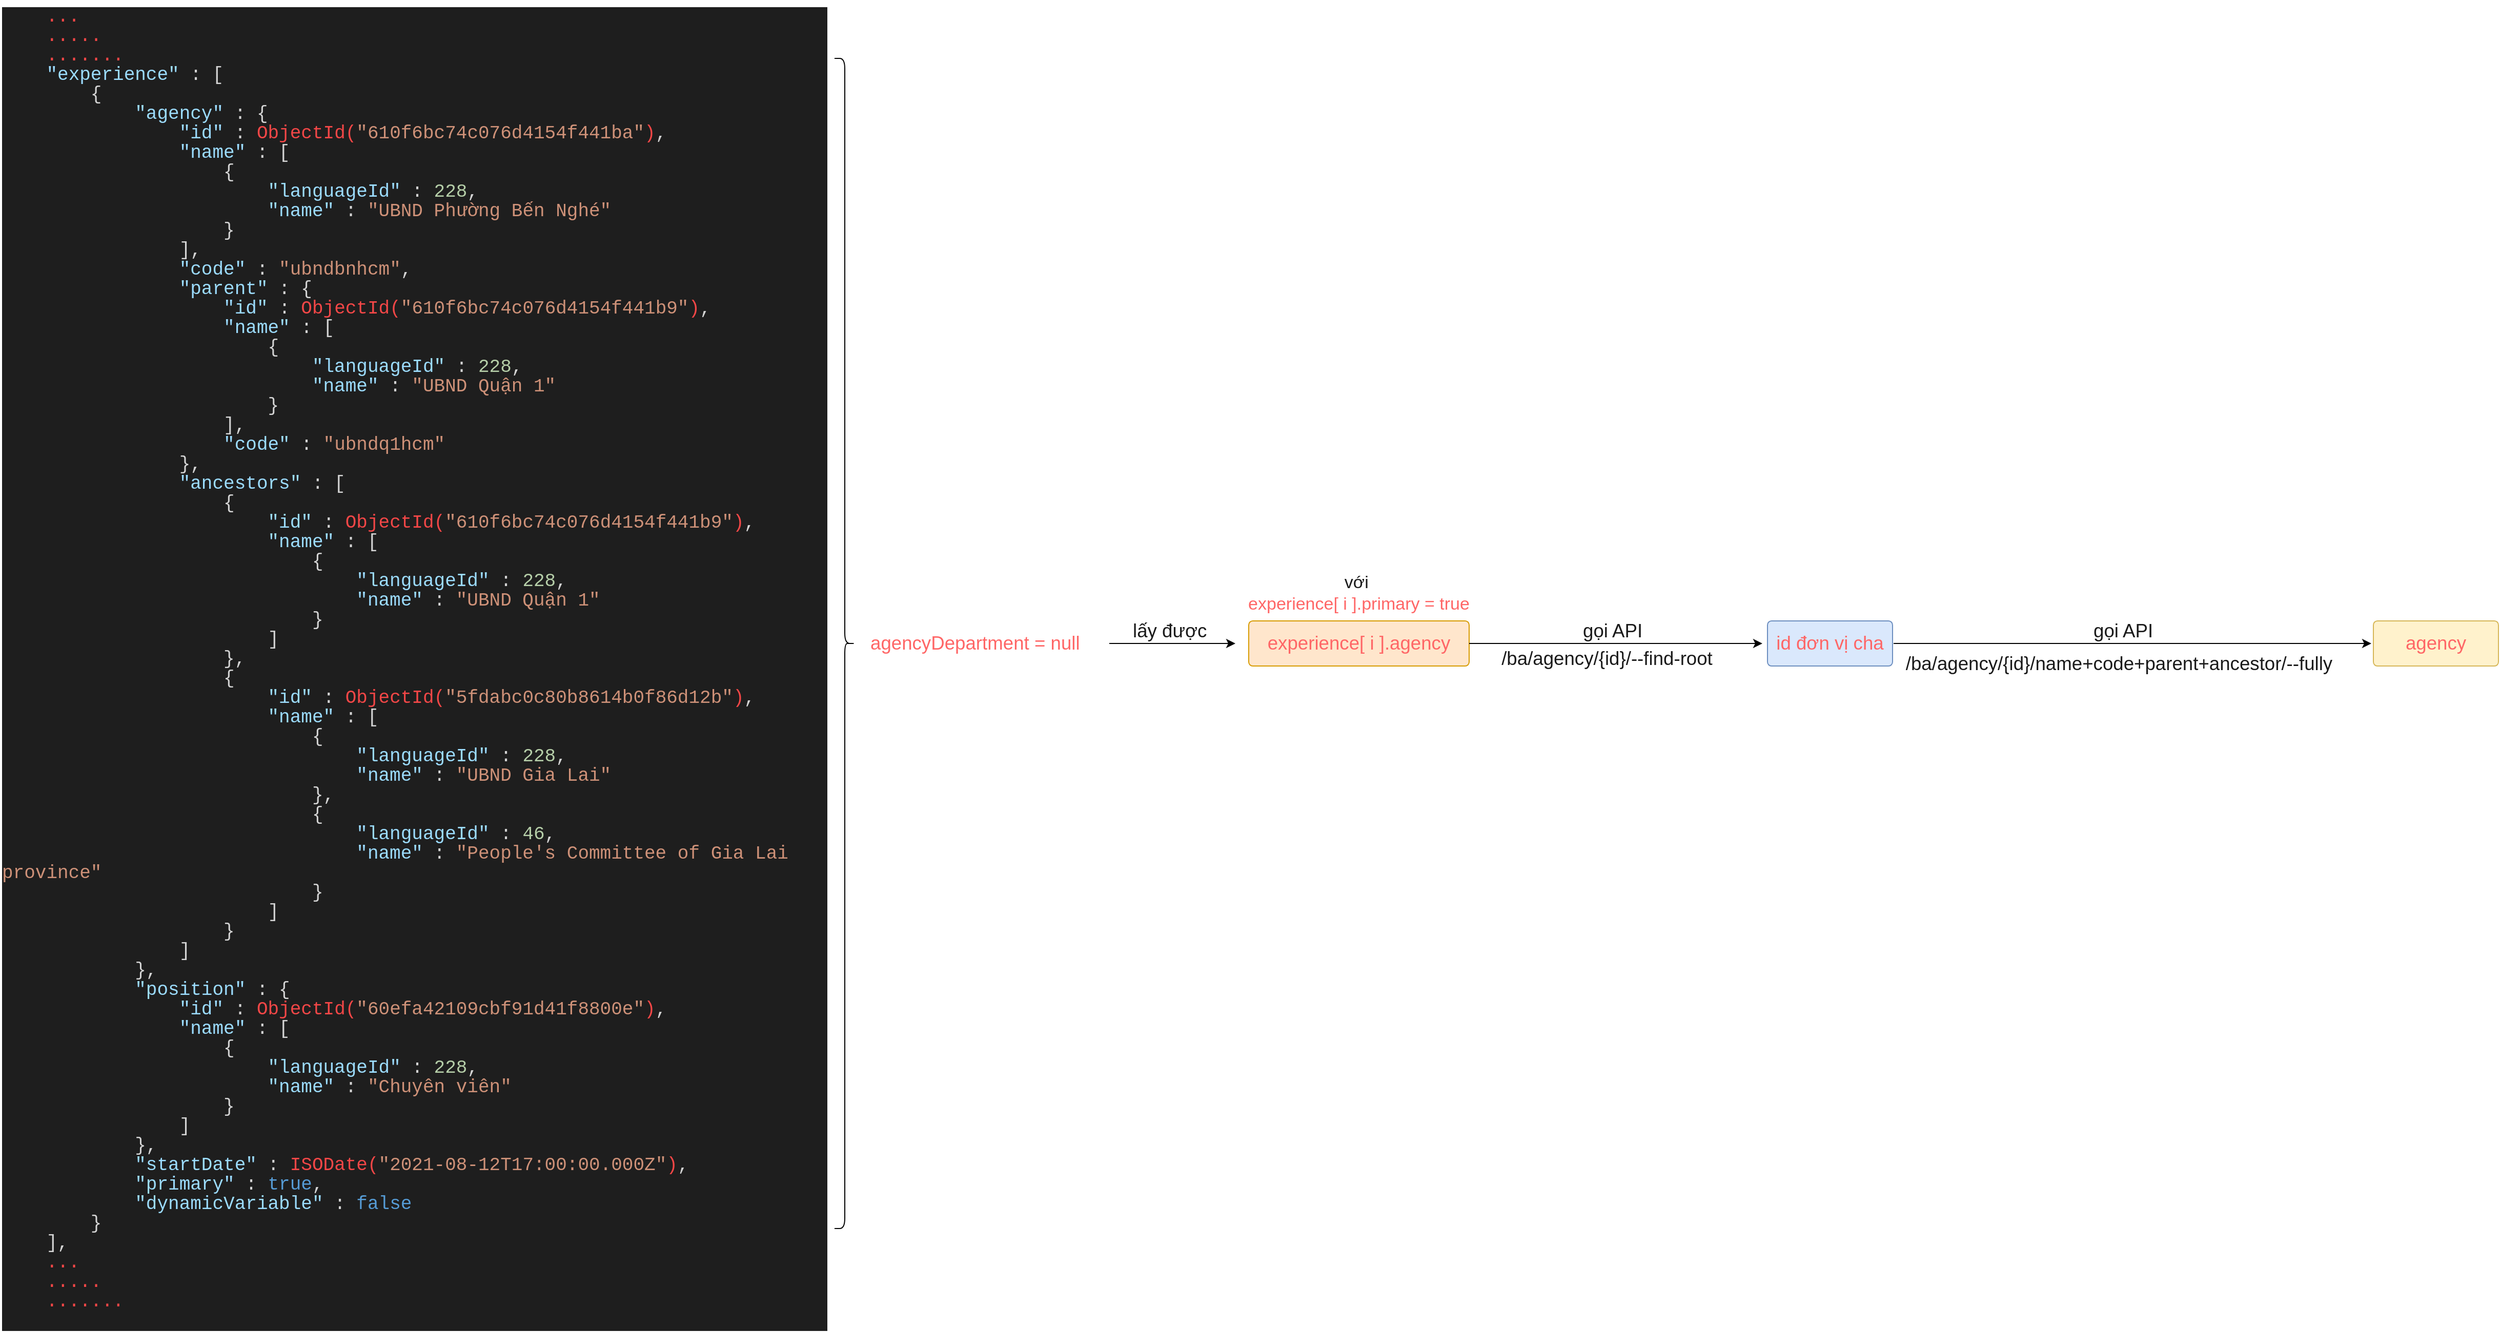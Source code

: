 <mxfile version="16.6.2" type="github">
  <diagram id="NZ3QZ4eZ0BAs92c2d-tE" name="Page-1">
    <mxGraphModel dx="870" dy="475" grid="0" gridSize="10" guides="1" tooltips="1" connect="1" arrows="1" fold="1" page="1" pageScale="1" pageWidth="4681" pageHeight="3300" math="0" shadow="0">
      <root>
        <mxCell id="0" />
        <mxCell id="1" parent="0" />
        <mxCell id="aaJU3hRqsd-_yZJHbKK0-4" value="&lt;div style=&quot;color: rgb(212 , 212 , 212) ; background-color: rgb(30 , 30 , 30) ; font-family: &amp;#34;consolas&amp;#34; , &amp;#34;courier new&amp;#34; , monospace ; font-weight: normal ; line-height: 19px ; font-size: 18px&quot;&gt;&lt;div&gt;&lt;/div&gt;&lt;div&gt;&lt;span style=&quot;color: #d4d4d4&quot;&gt;&amp;nbsp; &amp;nbsp; &lt;/span&gt;&lt;span style=&quot;color: #f44747&quot;&gt;...&lt;/span&gt;&lt;/div&gt;&lt;div&gt;&lt;span style=&quot;color: #d4d4d4&quot;&gt;&amp;nbsp; &amp;nbsp; &lt;/span&gt;&lt;span style=&quot;color: #f44747&quot;&gt;.....&lt;/span&gt;&lt;/div&gt;&lt;div&gt;&lt;span style=&quot;color: #d4d4d4&quot;&gt;&amp;nbsp; &amp;nbsp; &lt;/span&gt;&lt;span style=&quot;color: #f44747&quot;&gt;.......&lt;/span&gt;&lt;/div&gt;&lt;div&gt;&lt;span style=&quot;color: #d4d4d4&quot;&gt;&amp;nbsp; &amp;nbsp; &lt;/span&gt;&lt;span style=&quot;color: #9cdcfe&quot;&gt;&quot;experience&quot;&lt;/span&gt;&lt;span style=&quot;color: #d4d4d4&quot;&gt; : [ &lt;/span&gt;&lt;/div&gt;&lt;div&gt;&lt;span style=&quot;color: #d4d4d4&quot;&gt;&amp;nbsp; &amp;nbsp; &amp;nbsp; &amp;nbsp; {&lt;/span&gt;&lt;/div&gt;&lt;div&gt;&lt;span style=&quot;color: #d4d4d4&quot;&gt;&amp;nbsp; &amp;nbsp; &amp;nbsp; &amp;nbsp; &amp;nbsp; &amp;nbsp; &lt;/span&gt;&lt;span style=&quot;color: #9cdcfe&quot;&gt;&quot;agency&quot;&lt;/span&gt;&lt;span style=&quot;color: #d4d4d4&quot;&gt; : {&lt;/span&gt;&lt;/div&gt;&lt;div&gt;&lt;span style=&quot;color: #d4d4d4&quot;&gt;&amp;nbsp; &amp;nbsp; &amp;nbsp; &amp;nbsp; &amp;nbsp; &amp;nbsp; &amp;nbsp; &amp;nbsp; &lt;/span&gt;&lt;span style=&quot;color: #9cdcfe&quot;&gt;&quot;id&quot;&lt;/span&gt;&lt;span style=&quot;color: #d4d4d4&quot;&gt; : &lt;/span&gt;&lt;span style=&quot;color: #f44747&quot;&gt;ObjectId(&lt;/span&gt;&lt;span style=&quot;color: #ce9178&quot;&gt;&quot;610f6bc74c076d4154f441ba&quot;&lt;/span&gt;&lt;span style=&quot;color: #f44747&quot;&gt;)&lt;/span&gt;&lt;span style=&quot;color: #d4d4d4&quot;&gt;,&lt;/span&gt;&lt;/div&gt;&lt;div&gt;&lt;span style=&quot;color: #d4d4d4&quot;&gt;&amp;nbsp; &amp;nbsp; &amp;nbsp; &amp;nbsp; &amp;nbsp; &amp;nbsp; &amp;nbsp; &amp;nbsp; &lt;/span&gt;&lt;span style=&quot;color: #9cdcfe&quot;&gt;&quot;name&quot;&lt;/span&gt;&lt;span style=&quot;color: #d4d4d4&quot;&gt; : [ &lt;/span&gt;&lt;/div&gt;&lt;div&gt;&lt;span style=&quot;color: #d4d4d4&quot;&gt;&amp;nbsp; &amp;nbsp; &amp;nbsp; &amp;nbsp; &amp;nbsp; &amp;nbsp; &amp;nbsp; &amp;nbsp; &amp;nbsp; &amp;nbsp; {&lt;/span&gt;&lt;/div&gt;&lt;div&gt;&lt;span style=&quot;color: #d4d4d4&quot;&gt;&amp;nbsp; &amp;nbsp; &amp;nbsp; &amp;nbsp; &amp;nbsp; &amp;nbsp; &amp;nbsp; &amp;nbsp; &amp;nbsp; &amp;nbsp; &amp;nbsp; &amp;nbsp; &lt;/span&gt;&lt;span style=&quot;color: #9cdcfe&quot;&gt;&quot;languageId&quot;&lt;/span&gt;&lt;span style=&quot;color: #d4d4d4&quot;&gt; : &lt;/span&gt;&lt;span style=&quot;color: #b5cea8&quot;&gt;228&lt;/span&gt;&lt;span style=&quot;color: #d4d4d4&quot;&gt;,&lt;/span&gt;&lt;/div&gt;&lt;div&gt;&lt;span style=&quot;color: #d4d4d4&quot;&gt;&amp;nbsp; &amp;nbsp; &amp;nbsp; &amp;nbsp; &amp;nbsp; &amp;nbsp; &amp;nbsp; &amp;nbsp; &amp;nbsp; &amp;nbsp; &amp;nbsp; &amp;nbsp; &lt;/span&gt;&lt;span style=&quot;color: #9cdcfe&quot;&gt;&quot;name&quot;&lt;/span&gt;&lt;span style=&quot;color: #d4d4d4&quot;&gt; : &lt;/span&gt;&lt;span style=&quot;color: #ce9178&quot;&gt;&quot;UBND Phường Bến Nghé&quot;&lt;/span&gt;&lt;/div&gt;&lt;div&gt;&lt;span style=&quot;color: #d4d4d4&quot;&gt;&amp;nbsp; &amp;nbsp; &amp;nbsp; &amp;nbsp; &amp;nbsp; &amp;nbsp; &amp;nbsp; &amp;nbsp; &amp;nbsp; &amp;nbsp; }&lt;/span&gt;&lt;/div&gt;&lt;div&gt;&lt;span style=&quot;color: #d4d4d4&quot;&gt;&amp;nbsp; &amp;nbsp; &amp;nbsp; &amp;nbsp; &amp;nbsp; &amp;nbsp; &amp;nbsp; &amp;nbsp; ],&lt;/span&gt;&lt;/div&gt;&lt;div&gt;&lt;span style=&quot;color: #d4d4d4&quot;&gt;&amp;nbsp; &amp;nbsp; &amp;nbsp; &amp;nbsp; &amp;nbsp; &amp;nbsp; &amp;nbsp; &amp;nbsp; &lt;/span&gt;&lt;span style=&quot;color: #9cdcfe&quot;&gt;&quot;code&quot;&lt;/span&gt;&lt;span style=&quot;color: #d4d4d4&quot;&gt; : &lt;/span&gt;&lt;span style=&quot;color: #ce9178&quot;&gt;&quot;ubndbnhcm&quot;&lt;/span&gt;&lt;span style=&quot;color: #d4d4d4&quot;&gt;,&lt;/span&gt;&lt;/div&gt;&lt;div&gt;&lt;span style=&quot;color: #d4d4d4&quot;&gt;&amp;nbsp; &amp;nbsp; &amp;nbsp; &amp;nbsp; &amp;nbsp; &amp;nbsp; &amp;nbsp; &amp;nbsp; &lt;/span&gt;&lt;span style=&quot;color: #9cdcfe&quot;&gt;&quot;parent&quot;&lt;/span&gt;&lt;span style=&quot;color: #d4d4d4&quot;&gt; : {&lt;/span&gt;&lt;/div&gt;&lt;div&gt;&lt;span style=&quot;color: #d4d4d4&quot;&gt;&amp;nbsp; &amp;nbsp; &amp;nbsp; &amp;nbsp; &amp;nbsp; &amp;nbsp; &amp;nbsp; &amp;nbsp; &amp;nbsp; &amp;nbsp; &lt;/span&gt;&lt;span style=&quot;color: #9cdcfe&quot;&gt;&quot;id&quot;&lt;/span&gt;&lt;span style=&quot;color: #d4d4d4&quot;&gt; : &lt;/span&gt;&lt;span style=&quot;color: #f44747&quot;&gt;ObjectId(&lt;/span&gt;&lt;span style=&quot;color: #ce9178&quot;&gt;&quot;610f6bc74c076d4154f441b9&quot;&lt;/span&gt;&lt;span style=&quot;color: #f44747&quot;&gt;)&lt;/span&gt;&lt;span style=&quot;color: #d4d4d4&quot;&gt;,&lt;/span&gt;&lt;/div&gt;&lt;div&gt;&lt;span style=&quot;color: #d4d4d4&quot;&gt;&amp;nbsp; &amp;nbsp; &amp;nbsp; &amp;nbsp; &amp;nbsp; &amp;nbsp; &amp;nbsp; &amp;nbsp; &amp;nbsp; &amp;nbsp; &lt;/span&gt;&lt;span style=&quot;color: #9cdcfe&quot;&gt;&quot;name&quot;&lt;/span&gt;&lt;span style=&quot;color: #d4d4d4&quot;&gt; : [ &lt;/span&gt;&lt;/div&gt;&lt;div&gt;&lt;span style=&quot;color: #d4d4d4&quot;&gt;&amp;nbsp; &amp;nbsp; &amp;nbsp; &amp;nbsp; &amp;nbsp; &amp;nbsp; &amp;nbsp; &amp;nbsp; &amp;nbsp; &amp;nbsp; &amp;nbsp; &amp;nbsp; {&lt;/span&gt;&lt;/div&gt;&lt;div&gt;&lt;span style=&quot;color: #d4d4d4&quot;&gt;&amp;nbsp; &amp;nbsp; &amp;nbsp; &amp;nbsp; &amp;nbsp; &amp;nbsp; &amp;nbsp; &amp;nbsp; &amp;nbsp; &amp;nbsp; &amp;nbsp; &amp;nbsp; &amp;nbsp; &amp;nbsp; &lt;/span&gt;&lt;span style=&quot;color: #9cdcfe&quot;&gt;&quot;languageId&quot;&lt;/span&gt;&lt;span style=&quot;color: #d4d4d4&quot;&gt; : &lt;/span&gt;&lt;span style=&quot;color: #b5cea8&quot;&gt;228&lt;/span&gt;&lt;span style=&quot;color: #d4d4d4&quot;&gt;,&lt;/span&gt;&lt;/div&gt;&lt;div&gt;&lt;span style=&quot;color: #d4d4d4&quot;&gt;&amp;nbsp; &amp;nbsp; &amp;nbsp; &amp;nbsp; &amp;nbsp; &amp;nbsp; &amp;nbsp; &amp;nbsp; &amp;nbsp; &amp;nbsp; &amp;nbsp; &amp;nbsp; &amp;nbsp; &amp;nbsp; &lt;/span&gt;&lt;span style=&quot;color: #9cdcfe&quot;&gt;&quot;name&quot;&lt;/span&gt;&lt;span style=&quot;color: #d4d4d4&quot;&gt; : &lt;/span&gt;&lt;span style=&quot;color: #ce9178&quot;&gt;&quot;UBND Quận 1&quot;&lt;/span&gt;&lt;/div&gt;&lt;div&gt;&lt;span style=&quot;color: #d4d4d4&quot;&gt;&amp;nbsp; &amp;nbsp; &amp;nbsp; &amp;nbsp; &amp;nbsp; &amp;nbsp; &amp;nbsp; &amp;nbsp; &amp;nbsp; &amp;nbsp; &amp;nbsp; &amp;nbsp; }&lt;/span&gt;&lt;/div&gt;&lt;div&gt;&lt;span style=&quot;color: #d4d4d4&quot;&gt;&amp;nbsp; &amp;nbsp; &amp;nbsp; &amp;nbsp; &amp;nbsp; &amp;nbsp; &amp;nbsp; &amp;nbsp; &amp;nbsp; &amp;nbsp; ],&lt;/span&gt;&lt;/div&gt;&lt;div&gt;&lt;span style=&quot;color: #d4d4d4&quot;&gt;&amp;nbsp; &amp;nbsp; &amp;nbsp; &amp;nbsp; &amp;nbsp; &amp;nbsp; &amp;nbsp; &amp;nbsp; &amp;nbsp; &amp;nbsp; &lt;/span&gt;&lt;span style=&quot;color: #9cdcfe&quot;&gt;&quot;code&quot;&lt;/span&gt;&lt;span style=&quot;color: #d4d4d4&quot;&gt; : &lt;/span&gt;&lt;span style=&quot;color: #ce9178&quot;&gt;&quot;ubndq1hcm&quot;&lt;/span&gt;&lt;/div&gt;&lt;div&gt;&lt;span style=&quot;color: #d4d4d4&quot;&gt;&amp;nbsp; &amp;nbsp; &amp;nbsp; &amp;nbsp; &amp;nbsp; &amp;nbsp; &amp;nbsp; &amp;nbsp; },&lt;/span&gt;&lt;/div&gt;&lt;div&gt;&lt;span style=&quot;color: #d4d4d4&quot;&gt;&amp;nbsp; &amp;nbsp; &amp;nbsp; &amp;nbsp; &amp;nbsp; &amp;nbsp; &amp;nbsp; &amp;nbsp; &lt;/span&gt;&lt;span style=&quot;color: #9cdcfe&quot;&gt;&quot;ancestors&quot;&lt;/span&gt;&lt;span style=&quot;color: #d4d4d4&quot;&gt; : [ &lt;/span&gt;&lt;/div&gt;&lt;div&gt;&lt;span style=&quot;color: #d4d4d4&quot;&gt;&amp;nbsp; &amp;nbsp; &amp;nbsp; &amp;nbsp; &amp;nbsp; &amp;nbsp; &amp;nbsp; &amp;nbsp; &amp;nbsp; &amp;nbsp; {&lt;/span&gt;&lt;/div&gt;&lt;div&gt;&lt;span style=&quot;color: #d4d4d4&quot;&gt;&amp;nbsp; &amp;nbsp; &amp;nbsp; &amp;nbsp; &amp;nbsp; &amp;nbsp; &amp;nbsp; &amp;nbsp; &amp;nbsp; &amp;nbsp; &amp;nbsp; &amp;nbsp; &lt;/span&gt;&lt;span style=&quot;color: #9cdcfe&quot;&gt;&quot;id&quot;&lt;/span&gt;&lt;span style=&quot;color: #d4d4d4&quot;&gt; : &lt;/span&gt;&lt;span style=&quot;color: #f44747&quot;&gt;ObjectId(&lt;/span&gt;&lt;span style=&quot;color: #ce9178&quot;&gt;&quot;610f6bc74c076d4154f441b9&quot;&lt;/span&gt;&lt;span style=&quot;color: #f44747&quot;&gt;)&lt;/span&gt;&lt;span style=&quot;color: #d4d4d4&quot;&gt;,&lt;/span&gt;&lt;/div&gt;&lt;div&gt;&lt;span style=&quot;color: #d4d4d4&quot;&gt;&amp;nbsp; &amp;nbsp; &amp;nbsp; &amp;nbsp; &amp;nbsp; &amp;nbsp; &amp;nbsp; &amp;nbsp; &amp;nbsp; &amp;nbsp; &amp;nbsp; &amp;nbsp; &lt;/span&gt;&lt;span style=&quot;color: #9cdcfe&quot;&gt;&quot;name&quot;&lt;/span&gt;&lt;span style=&quot;color: #d4d4d4&quot;&gt; : [ &lt;/span&gt;&lt;/div&gt;&lt;div&gt;&lt;span style=&quot;color: #d4d4d4&quot;&gt;&amp;nbsp; &amp;nbsp; &amp;nbsp; &amp;nbsp; &amp;nbsp; &amp;nbsp; &amp;nbsp; &amp;nbsp; &amp;nbsp; &amp;nbsp; &amp;nbsp; &amp;nbsp; &amp;nbsp; &amp;nbsp; {&lt;/span&gt;&lt;/div&gt;&lt;div&gt;&lt;span style=&quot;color: #d4d4d4&quot;&gt;&amp;nbsp; &amp;nbsp; &amp;nbsp; &amp;nbsp; &amp;nbsp; &amp;nbsp; &amp;nbsp; &amp;nbsp; &amp;nbsp; &amp;nbsp; &amp;nbsp; &amp;nbsp; &amp;nbsp; &amp;nbsp; &amp;nbsp; &amp;nbsp; &lt;/span&gt;&lt;span style=&quot;color: #9cdcfe&quot;&gt;&quot;languageId&quot;&lt;/span&gt;&lt;span style=&quot;color: #d4d4d4&quot;&gt; : &lt;/span&gt;&lt;span style=&quot;color: #b5cea8&quot;&gt;228&lt;/span&gt;&lt;span style=&quot;color: #d4d4d4&quot;&gt;,&lt;/span&gt;&lt;/div&gt;&lt;div&gt;&lt;span style=&quot;color: #d4d4d4&quot;&gt;&amp;nbsp; &amp;nbsp; &amp;nbsp; &amp;nbsp; &amp;nbsp; &amp;nbsp; &amp;nbsp; &amp;nbsp; &amp;nbsp; &amp;nbsp; &amp;nbsp; &amp;nbsp; &amp;nbsp; &amp;nbsp; &amp;nbsp; &amp;nbsp; &lt;/span&gt;&lt;span style=&quot;color: #9cdcfe&quot;&gt;&quot;name&quot;&lt;/span&gt;&lt;span style=&quot;color: #d4d4d4&quot;&gt; : &lt;/span&gt;&lt;span style=&quot;color: #ce9178&quot;&gt;&quot;UBND Quận 1&quot;&lt;/span&gt;&lt;/div&gt;&lt;div&gt;&lt;span style=&quot;color: #d4d4d4&quot;&gt;&amp;nbsp; &amp;nbsp; &amp;nbsp; &amp;nbsp; &amp;nbsp; &amp;nbsp; &amp;nbsp; &amp;nbsp; &amp;nbsp; &amp;nbsp; &amp;nbsp; &amp;nbsp; &amp;nbsp; &amp;nbsp; }&lt;/span&gt;&lt;/div&gt;&lt;div&gt;&lt;span style=&quot;color: #d4d4d4&quot;&gt;&amp;nbsp; &amp;nbsp; &amp;nbsp; &amp;nbsp; &amp;nbsp; &amp;nbsp; &amp;nbsp; &amp;nbsp; &amp;nbsp; &amp;nbsp; &amp;nbsp; &amp;nbsp; ]&lt;/span&gt;&lt;/div&gt;&lt;div&gt;&lt;span style=&quot;color: #d4d4d4&quot;&gt;&amp;nbsp; &amp;nbsp; &amp;nbsp; &amp;nbsp; &amp;nbsp; &amp;nbsp; &amp;nbsp; &amp;nbsp; &amp;nbsp; &amp;nbsp; }, &lt;/span&gt;&lt;/div&gt;&lt;div&gt;&lt;span style=&quot;color: #d4d4d4&quot;&gt;&amp;nbsp; &amp;nbsp; &amp;nbsp; &amp;nbsp; &amp;nbsp; &amp;nbsp; &amp;nbsp; &amp;nbsp; &amp;nbsp; &amp;nbsp; {&lt;/span&gt;&lt;/div&gt;&lt;div&gt;&lt;span style=&quot;color: #d4d4d4&quot;&gt;&amp;nbsp; &amp;nbsp; &amp;nbsp; &amp;nbsp; &amp;nbsp; &amp;nbsp; &amp;nbsp; &amp;nbsp; &amp;nbsp; &amp;nbsp; &amp;nbsp; &amp;nbsp; &lt;/span&gt;&lt;span style=&quot;color: #9cdcfe&quot;&gt;&quot;id&quot;&lt;/span&gt;&lt;span style=&quot;color: #d4d4d4&quot;&gt; : &lt;/span&gt;&lt;span style=&quot;color: #f44747&quot;&gt;ObjectId(&lt;/span&gt;&lt;span style=&quot;color: #ce9178&quot;&gt;&quot;5fdabc0c80b8614b0f86d12b&quot;&lt;/span&gt;&lt;span style=&quot;color: #f44747&quot;&gt;)&lt;/span&gt;&lt;span style=&quot;color: #d4d4d4&quot;&gt;,&lt;/span&gt;&lt;/div&gt;&lt;div&gt;&lt;span style=&quot;color: #d4d4d4&quot;&gt;&amp;nbsp; &amp;nbsp; &amp;nbsp; &amp;nbsp; &amp;nbsp; &amp;nbsp; &amp;nbsp; &amp;nbsp; &amp;nbsp; &amp;nbsp; &amp;nbsp; &amp;nbsp; &lt;/span&gt;&lt;span style=&quot;color: #9cdcfe&quot;&gt;&quot;name&quot;&lt;/span&gt;&lt;span style=&quot;color: #d4d4d4&quot;&gt; : [ &lt;/span&gt;&lt;/div&gt;&lt;div&gt;&lt;span style=&quot;color: #d4d4d4&quot;&gt;&amp;nbsp; &amp;nbsp; &amp;nbsp; &amp;nbsp; &amp;nbsp; &amp;nbsp; &amp;nbsp; &amp;nbsp; &amp;nbsp; &amp;nbsp; &amp;nbsp; &amp;nbsp; &amp;nbsp; &amp;nbsp; {&lt;/span&gt;&lt;/div&gt;&lt;div&gt;&lt;span style=&quot;color: #d4d4d4&quot;&gt;&amp;nbsp; &amp;nbsp; &amp;nbsp; &amp;nbsp; &amp;nbsp; &amp;nbsp; &amp;nbsp; &amp;nbsp; &amp;nbsp; &amp;nbsp; &amp;nbsp; &amp;nbsp; &amp;nbsp; &amp;nbsp; &amp;nbsp; &amp;nbsp; &lt;/span&gt;&lt;span style=&quot;color: #9cdcfe&quot;&gt;&quot;languageId&quot;&lt;/span&gt;&lt;span style=&quot;color: #d4d4d4&quot;&gt; : &lt;/span&gt;&lt;span style=&quot;color: #b5cea8&quot;&gt;228&lt;/span&gt;&lt;span style=&quot;color: #d4d4d4&quot;&gt;,&lt;/span&gt;&lt;/div&gt;&lt;div&gt;&lt;span style=&quot;color: #d4d4d4&quot;&gt;&amp;nbsp; &amp;nbsp; &amp;nbsp; &amp;nbsp; &amp;nbsp; &amp;nbsp; &amp;nbsp; &amp;nbsp; &amp;nbsp; &amp;nbsp; &amp;nbsp; &amp;nbsp; &amp;nbsp; &amp;nbsp; &amp;nbsp; &amp;nbsp; &lt;/span&gt;&lt;span style=&quot;color: #9cdcfe&quot;&gt;&quot;name&quot;&lt;/span&gt;&lt;span style=&quot;color: #d4d4d4&quot;&gt; : &lt;/span&gt;&lt;span style=&quot;color: #ce9178&quot;&gt;&quot;UBND Gia Lai&quot;&lt;/span&gt;&lt;/div&gt;&lt;div&gt;&lt;span style=&quot;color: #d4d4d4&quot;&gt;&amp;nbsp; &amp;nbsp; &amp;nbsp; &amp;nbsp; &amp;nbsp; &amp;nbsp; &amp;nbsp; &amp;nbsp; &amp;nbsp; &amp;nbsp; &amp;nbsp; &amp;nbsp; &amp;nbsp; &amp;nbsp; }, &lt;/span&gt;&lt;/div&gt;&lt;div&gt;&lt;span style=&quot;color: #d4d4d4&quot;&gt;&amp;nbsp; &amp;nbsp; &amp;nbsp; &amp;nbsp; &amp;nbsp; &amp;nbsp; &amp;nbsp; &amp;nbsp; &amp;nbsp; &amp;nbsp; &amp;nbsp; &amp;nbsp; &amp;nbsp; &amp;nbsp; {&lt;/span&gt;&lt;/div&gt;&lt;div&gt;&lt;span style=&quot;color: #d4d4d4&quot;&gt;&amp;nbsp; &amp;nbsp; &amp;nbsp; &amp;nbsp; &amp;nbsp; &amp;nbsp; &amp;nbsp; &amp;nbsp; &amp;nbsp; &amp;nbsp; &amp;nbsp; &amp;nbsp; &amp;nbsp; &amp;nbsp; &amp;nbsp; &amp;nbsp; &lt;/span&gt;&lt;span style=&quot;color: #9cdcfe&quot;&gt;&quot;languageId&quot;&lt;/span&gt;&lt;span style=&quot;color: #d4d4d4&quot;&gt; : &lt;/span&gt;&lt;span style=&quot;color: #b5cea8&quot;&gt;46&lt;/span&gt;&lt;span style=&quot;color: #d4d4d4&quot;&gt;,&lt;/span&gt;&lt;/div&gt;&lt;div&gt;&lt;span style=&quot;color: #d4d4d4&quot;&gt;&amp;nbsp; &amp;nbsp; &amp;nbsp; &amp;nbsp; &amp;nbsp; &amp;nbsp; &amp;nbsp; &amp;nbsp; &amp;nbsp; &amp;nbsp; &amp;nbsp; &amp;nbsp; &amp;nbsp; &amp;nbsp; &amp;nbsp; &amp;nbsp; &lt;/span&gt;&lt;span style=&quot;color: #9cdcfe&quot;&gt;&quot;name&quot;&lt;/span&gt;&lt;span style=&quot;color: #d4d4d4&quot;&gt; : &lt;/span&gt;&lt;span style=&quot;color: #ce9178&quot;&gt;&quot;People&#39;s Committee of Gia Lai province&quot;&lt;/span&gt;&lt;/div&gt;&lt;div&gt;&lt;span style=&quot;color: #d4d4d4&quot;&gt;&amp;nbsp; &amp;nbsp; &amp;nbsp; &amp;nbsp; &amp;nbsp; &amp;nbsp; &amp;nbsp; &amp;nbsp; &amp;nbsp; &amp;nbsp; &amp;nbsp; &amp;nbsp; &amp;nbsp; &amp;nbsp; }&lt;/span&gt;&lt;/div&gt;&lt;div&gt;&lt;span style=&quot;color: #d4d4d4&quot;&gt;&amp;nbsp; &amp;nbsp; &amp;nbsp; &amp;nbsp; &amp;nbsp; &amp;nbsp; &amp;nbsp; &amp;nbsp; &amp;nbsp; &amp;nbsp; &amp;nbsp; &amp;nbsp; ]&lt;/span&gt;&lt;/div&gt;&lt;div&gt;&lt;span style=&quot;color: #d4d4d4&quot;&gt;&amp;nbsp; &amp;nbsp; &amp;nbsp; &amp;nbsp; &amp;nbsp; &amp;nbsp; &amp;nbsp; &amp;nbsp; &amp;nbsp; &amp;nbsp; }&lt;/span&gt;&lt;/div&gt;&lt;div&gt;&lt;span style=&quot;color: #d4d4d4&quot;&gt;&amp;nbsp; &amp;nbsp; &amp;nbsp; &amp;nbsp; &amp;nbsp; &amp;nbsp; &amp;nbsp; &amp;nbsp; ]&lt;/span&gt;&lt;/div&gt;&lt;div&gt;&lt;span style=&quot;color: #d4d4d4&quot;&gt;&amp;nbsp; &amp;nbsp; &amp;nbsp; &amp;nbsp; &amp;nbsp; &amp;nbsp; },&lt;/span&gt;&lt;/div&gt;&lt;div&gt;&lt;span style=&quot;color: #d4d4d4&quot;&gt;&amp;nbsp; &amp;nbsp; &amp;nbsp; &amp;nbsp; &amp;nbsp; &amp;nbsp; &lt;/span&gt;&lt;span style=&quot;color: #9cdcfe&quot;&gt;&quot;position&quot;&lt;/span&gt;&lt;span style=&quot;color: #d4d4d4&quot;&gt; : {&lt;/span&gt;&lt;/div&gt;&lt;div&gt;&lt;span style=&quot;color: #d4d4d4&quot;&gt;&amp;nbsp; &amp;nbsp; &amp;nbsp; &amp;nbsp; &amp;nbsp; &amp;nbsp; &amp;nbsp; &amp;nbsp; &lt;/span&gt;&lt;span style=&quot;color: #9cdcfe&quot;&gt;&quot;id&quot;&lt;/span&gt;&lt;span style=&quot;color: #d4d4d4&quot;&gt; : &lt;/span&gt;&lt;span style=&quot;color: #f44747&quot;&gt;ObjectId(&lt;/span&gt;&lt;span style=&quot;color: #ce9178&quot;&gt;&quot;60efa42109cbf91d41f8800e&quot;&lt;/span&gt;&lt;span style=&quot;color: #f44747&quot;&gt;)&lt;/span&gt;&lt;span style=&quot;color: #d4d4d4&quot;&gt;,&lt;/span&gt;&lt;/div&gt;&lt;div&gt;&lt;span style=&quot;color: #d4d4d4&quot;&gt;&amp;nbsp; &amp;nbsp; &amp;nbsp; &amp;nbsp; &amp;nbsp; &amp;nbsp; &amp;nbsp; &amp;nbsp; &lt;/span&gt;&lt;span style=&quot;color: #9cdcfe&quot;&gt;&quot;name&quot;&lt;/span&gt;&lt;span style=&quot;color: #d4d4d4&quot;&gt; : [ &lt;/span&gt;&lt;/div&gt;&lt;div&gt;&lt;span style=&quot;color: #d4d4d4&quot;&gt;&amp;nbsp; &amp;nbsp; &amp;nbsp; &amp;nbsp; &amp;nbsp; &amp;nbsp; &amp;nbsp; &amp;nbsp; &amp;nbsp; &amp;nbsp; {&lt;/span&gt;&lt;/div&gt;&lt;div&gt;&lt;span style=&quot;color: #d4d4d4&quot;&gt;&amp;nbsp; &amp;nbsp; &amp;nbsp; &amp;nbsp; &amp;nbsp; &amp;nbsp; &amp;nbsp; &amp;nbsp; &amp;nbsp; &amp;nbsp; &amp;nbsp; &amp;nbsp; &lt;/span&gt;&lt;span style=&quot;color: #9cdcfe&quot;&gt;&quot;languageId&quot;&lt;/span&gt;&lt;span style=&quot;color: #d4d4d4&quot;&gt; : &lt;/span&gt;&lt;span style=&quot;color: #b5cea8&quot;&gt;228&lt;/span&gt;&lt;span style=&quot;color: #d4d4d4&quot;&gt;,&lt;/span&gt;&lt;/div&gt;&lt;div&gt;&lt;span style=&quot;color: #d4d4d4&quot;&gt;&amp;nbsp; &amp;nbsp; &amp;nbsp; &amp;nbsp; &amp;nbsp; &amp;nbsp; &amp;nbsp; &amp;nbsp; &amp;nbsp; &amp;nbsp; &amp;nbsp; &amp;nbsp; &lt;/span&gt;&lt;span style=&quot;color: #9cdcfe&quot;&gt;&quot;name&quot;&lt;/span&gt;&lt;span style=&quot;color: #d4d4d4&quot;&gt; : &lt;/span&gt;&lt;span style=&quot;color: #ce9178&quot;&gt;&quot;Chuyên viên&quot;&lt;/span&gt;&lt;/div&gt;&lt;div&gt;&lt;span style=&quot;color: #d4d4d4&quot;&gt;&amp;nbsp; &amp;nbsp; &amp;nbsp; &amp;nbsp; &amp;nbsp; &amp;nbsp; &amp;nbsp; &amp;nbsp; &amp;nbsp; &amp;nbsp; }&lt;/span&gt;&lt;/div&gt;&lt;div&gt;&lt;span style=&quot;color: #d4d4d4&quot;&gt;&amp;nbsp; &amp;nbsp; &amp;nbsp; &amp;nbsp; &amp;nbsp; &amp;nbsp; &amp;nbsp; &amp;nbsp; ]&lt;/span&gt;&lt;/div&gt;&lt;div&gt;&lt;span style=&quot;color: #d4d4d4&quot;&gt;&amp;nbsp; &amp;nbsp; &amp;nbsp; &amp;nbsp; &amp;nbsp; &amp;nbsp; },&lt;/span&gt;&lt;/div&gt;&lt;div&gt;&lt;span style=&quot;color: #d4d4d4&quot;&gt;&amp;nbsp; &amp;nbsp; &amp;nbsp; &amp;nbsp; &amp;nbsp; &amp;nbsp; &lt;/span&gt;&lt;span style=&quot;color: #9cdcfe&quot;&gt;&quot;startDate&quot;&lt;/span&gt;&lt;span style=&quot;color: #d4d4d4&quot;&gt; : &lt;/span&gt;&lt;span style=&quot;color: #f44747&quot;&gt;ISODate(&lt;/span&gt;&lt;span style=&quot;color: #ce9178&quot;&gt;&quot;2021-08-12T17:00:00.000Z&quot;&lt;/span&gt;&lt;span style=&quot;color: #f44747&quot;&gt;)&lt;/span&gt;&lt;span style=&quot;color: #d4d4d4&quot;&gt;,&lt;/span&gt;&lt;/div&gt;&lt;div&gt;&lt;span style=&quot;color: #d4d4d4&quot;&gt;&amp;nbsp; &amp;nbsp; &amp;nbsp; &amp;nbsp; &amp;nbsp; &amp;nbsp; &lt;/span&gt;&lt;span style=&quot;color: #9cdcfe&quot;&gt;&quot;primary&quot;&lt;/span&gt;&lt;span style=&quot;color: #d4d4d4&quot;&gt; : &lt;/span&gt;&lt;span style=&quot;color: #569cd6&quot;&gt;true&lt;/span&gt;&lt;span style=&quot;color: #d4d4d4&quot;&gt;,&lt;/span&gt;&lt;/div&gt;&lt;div&gt;&lt;span style=&quot;color: #d4d4d4&quot;&gt;&amp;nbsp; &amp;nbsp; &amp;nbsp; &amp;nbsp; &amp;nbsp; &amp;nbsp; &lt;/span&gt;&lt;span style=&quot;color: #9cdcfe&quot;&gt;&quot;dynamicVariable&quot;&lt;/span&gt;&lt;span style=&quot;color: #d4d4d4&quot;&gt; : &lt;/span&gt;&lt;span style=&quot;color: #569cd6&quot;&gt;false&lt;/span&gt;&lt;/div&gt;&lt;div&gt;&lt;span style=&quot;color: #d4d4d4&quot;&gt;&amp;nbsp; &amp;nbsp; &amp;nbsp; &amp;nbsp; }&lt;/span&gt;&lt;/div&gt;&lt;div&gt;&lt;span style=&quot;color: #d4d4d4&quot;&gt;&amp;nbsp; &amp;nbsp; ],&lt;/span&gt;&lt;/div&gt;&lt;div&gt;&lt;span style=&quot;color: #d4d4d4&quot;&gt;&amp;nbsp; &amp;nbsp; &lt;/span&gt;&lt;span style=&quot;color: #f44747&quot;&gt;...&lt;/span&gt;&lt;/div&gt;&lt;div&gt;&lt;span style=&quot;color: #d4d4d4&quot;&gt;&amp;nbsp; &amp;nbsp; &lt;/span&gt;&lt;span style=&quot;color: #f44747&quot;&gt;.....&lt;/span&gt;&lt;/div&gt;&lt;div&gt;&lt;span style=&quot;color: #d4d4d4&quot;&gt;&amp;nbsp; &amp;nbsp; &lt;/span&gt;&lt;span style=&quot;color: #f44747&quot;&gt;.......&lt;/span&gt;&lt;/div&gt;&lt;br&gt;&lt;/div&gt;" style="text;whiteSpace=wrap;html=1;fontSize=17;" vertex="1" parent="1">
          <mxGeometry x="450" y="392" width="807" height="1278" as="geometry" />
        </mxCell>
        <mxCell id="aaJU3hRqsd-_yZJHbKK0-5" value="" style="shape=curlyBracket;whiteSpace=wrap;html=1;rounded=1;flipH=1;fontSize=18;size=0.5;" vertex="1" parent="1">
          <mxGeometry x="1264" y="449" width="20" height="1142" as="geometry" />
        </mxCell>
        <mxCell id="aaJU3hRqsd-_yZJHbKK0-6" value="&lt;span style=&quot;font-family: sans-serif; font-size: 18.333px; font-style: normal; letter-spacing: normal; text-align: center; text-indent: 0px; text-transform: none; word-spacing: 0px; display: inline; float: none;&quot;&gt;&lt;font color=&quot;#ff6666&quot;&gt;agencyDepartment = null&lt;/font&gt;&lt;/span&gt;" style="text;whiteSpace=wrap;html=1;fontSize=18;fontStyle=0" vertex="1" parent="1">
          <mxGeometry x="1297" y="1002" width="235" height="36" as="geometry" />
        </mxCell>
        <mxCell id="aaJU3hRqsd-_yZJHbKK0-7" value="" style="endArrow=classic;html=1;rounded=0;fontSize=18;fontColor=#1A1A1A;exitX=1;exitY=0.5;exitDx=0;exitDy=0;" edge="1" parent="1" source="aaJU3hRqsd-_yZJHbKK0-6">
          <mxGeometry width="50" height="50" relative="1" as="geometry">
            <mxPoint x="1371" y="966" as="sourcePoint" />
            <mxPoint x="1655" y="1020" as="targetPoint" />
          </mxGeometry>
        </mxCell>
        <mxCell id="aaJU3hRqsd-_yZJHbKK0-8" value="&lt;span style=&quot;font-family: sans-serif ; font-size: 18.333px ; font-style: normal ; font-weight: 400 ; letter-spacing: normal ; text-align: center ; text-indent: 0px ; text-transform: none ; word-spacing: 0px ; background-color: rgb(255 , 255 , 255) ; display: inline ; float: none&quot;&gt;&lt;font color=&quot;#1a1a1a&quot;&gt;lấy được&lt;/font&gt;&lt;/span&gt;" style="text;whiteSpace=wrap;html=1;fontSize=18;" vertex="1" parent="1">
          <mxGeometry x="1553" y="990" width="83" height="36" as="geometry" />
        </mxCell>
        <mxCell id="aaJU3hRqsd-_yZJHbKK0-10" value="&lt;div style=&quot;color: rgb(0 , 0 , 0) ; font-family: &amp;#34;helvetica&amp;#34; ; font-style: normal ; font-weight: 700 ; letter-spacing: normal ; text-indent: 0px ; text-transform: none ; word-spacing: 0px ; font-size: 17px&quot;&gt;&lt;font style=&quot;font-size: 17px&quot;&gt;&lt;span style=&quot;color: rgb(26 , 26 , 26) ; font-family: sans-serif ; font-weight: normal&quot;&gt;với&amp;nbsp;&lt;/span&gt;&lt;br&gt;&lt;/font&gt;&lt;/div&gt;&lt;span style=&quot;font-style: normal ; letter-spacing: normal ; text-indent: 0px ; text-transform: none ; word-spacing: 0px ; color: rgb(255 , 102 , 102) ; font-family: sans-serif ; font-weight: 400 ; font-size: 17px&quot;&gt;&lt;font style=&quot;font-size: 17px&quot;&gt;experience[ i ].primary = true&lt;/font&gt;&lt;/span&gt;" style="text;whiteSpace=wrap;html=1;fontSize=18;align=center;" vertex="1" parent="1">
          <mxGeometry x="1649" y="944" width="253" height="61" as="geometry" />
        </mxCell>
        <mxCell id="aaJU3hRqsd-_yZJHbKK0-11" value="&lt;span style=&quot;font-family: sans-serif ; font-size: 18.333px&quot;&gt;&lt;font color=&quot;#ff6666&quot;&gt;experience[ i ].agency&lt;/font&gt;&lt;/span&gt;" style="rounded=1;whiteSpace=wrap;html=1;labelBackgroundColor=none;fontSize=18;arcSize=9;fillColor=#ffe6cc;strokeColor=#d79b00;" vertex="1" parent="1">
          <mxGeometry x="1668" y="998" width="215" height="44" as="geometry" />
        </mxCell>
        <mxCell id="aaJU3hRqsd-_yZJHbKK0-13" value="" style="endArrow=classic;html=1;rounded=0;fontSize=18;fontColor=#1A1A1A;exitX=1;exitY=0.5;exitDx=0;exitDy=0;" edge="1" parent="1" source="aaJU3hRqsd-_yZJHbKK0-11">
          <mxGeometry width="50" height="50" relative="1" as="geometry">
            <mxPoint x="1933" y="1020.0" as="sourcePoint" />
            <mxPoint x="2169" y="1020" as="targetPoint" />
          </mxGeometry>
        </mxCell>
        <mxCell id="aaJU3hRqsd-_yZJHbKK0-14" value="&lt;span style=&quot;font-family: sans-serif ; font-size: 18.333px ; font-style: normal ; font-weight: 400 ; letter-spacing: normal ; text-align: center ; text-indent: 0px ; text-transform: none ; word-spacing: 0px ; background-color: rgb(255 , 255 , 255) ; display: inline ; float: none&quot;&gt;&lt;font color=&quot;#1a1a1a&quot;&gt;gọi API&lt;/font&gt;&lt;/span&gt;" style="text;whiteSpace=wrap;html=1;fontSize=18;" vertex="1" parent="1">
          <mxGeometry x="1992" y="990" width="83" height="36" as="geometry" />
        </mxCell>
        <mxCell id="aaJU3hRqsd-_yZJHbKK0-15" value="&lt;font color=&quot;#1a1a1a&quot; face=&quot;sans-serif&quot;&gt;&lt;span style=&quot;font-size: 18.333px&quot;&gt;/ba/agency/{id}/--find-root&lt;/span&gt;&lt;/font&gt;" style="text;whiteSpace=wrap;html=1;fontSize=18;align=center;" vertex="1" parent="1">
          <mxGeometry x="1875" y="1017" width="285" height="36" as="geometry" />
        </mxCell>
        <mxCell id="aaJU3hRqsd-_yZJHbKK0-16" value="&lt;span style=&quot;font-family: sans-serif ; font-size: 18.333px&quot;&gt;&lt;font color=&quot;#ff6666&quot;&gt;id đơn vị cha&lt;/font&gt;&lt;/span&gt;" style="rounded=1;whiteSpace=wrap;html=1;labelBackgroundColor=none;fontSize=18;arcSize=9;fillColor=#dae8fc;strokeColor=#6c8ebf;" vertex="1" parent="1">
          <mxGeometry x="2174" y="998" width="122" height="44" as="geometry" />
        </mxCell>
        <mxCell id="aaJU3hRqsd-_yZJHbKK0-17" value="" style="endArrow=classic;html=1;rounded=0;fontSize=18;fontColor=#1A1A1A;exitX=1;exitY=0.5;exitDx=0;exitDy=0;" edge="1" parent="1">
          <mxGeometry width="50" height="50" relative="1" as="geometry">
            <mxPoint x="2297" y="1020.0" as="sourcePoint" />
            <mxPoint x="2763" y="1020" as="targetPoint" />
          </mxGeometry>
        </mxCell>
        <mxCell id="aaJU3hRqsd-_yZJHbKK0-18" value="&lt;span style=&quot;font-family: sans-serif ; font-size: 18.333px ; font-style: normal ; font-weight: 400 ; letter-spacing: normal ; text-align: center ; text-indent: 0px ; text-transform: none ; word-spacing: 0px ; background-color: rgb(255 , 255 , 255) ; display: inline ; float: none&quot;&gt;&lt;font color=&quot;#1a1a1a&quot;&gt;gọi API&lt;/font&gt;&lt;/span&gt;" style="text;whiteSpace=wrap;html=1;fontSize=18;" vertex="1" parent="1">
          <mxGeometry x="2490" y="990" width="83" height="36" as="geometry" />
        </mxCell>
        <mxCell id="aaJU3hRqsd-_yZJHbKK0-19" value="&lt;font color=&quot;#1a1a1a&quot; face=&quot;sans-serif&quot;&gt;&lt;span style=&quot;font-size: 18.333px&quot;&gt;/ba/agency/{id}/name+code+parent+ancestor/--fully&lt;/span&gt;&lt;/font&gt;" style="text;whiteSpace=wrap;html=1;fontSize=18;align=center;" vertex="1" parent="1">
          <mxGeometry x="2292" y="1022" width="450" height="36" as="geometry" />
        </mxCell>
        <mxCell id="aaJU3hRqsd-_yZJHbKK0-20" value="&lt;span style=&quot;font-family: sans-serif ; font-size: 18.333px&quot;&gt;&lt;font color=&quot;#ff6666&quot;&gt;agency&lt;/font&gt;&lt;/span&gt;" style="rounded=1;whiteSpace=wrap;html=1;labelBackgroundColor=none;fontSize=18;arcSize=9;fillColor=#fff2cc;strokeColor=#d6b656;" vertex="1" parent="1">
          <mxGeometry x="2765" y="998" width="122" height="44" as="geometry" />
        </mxCell>
      </root>
    </mxGraphModel>
  </diagram>
</mxfile>
